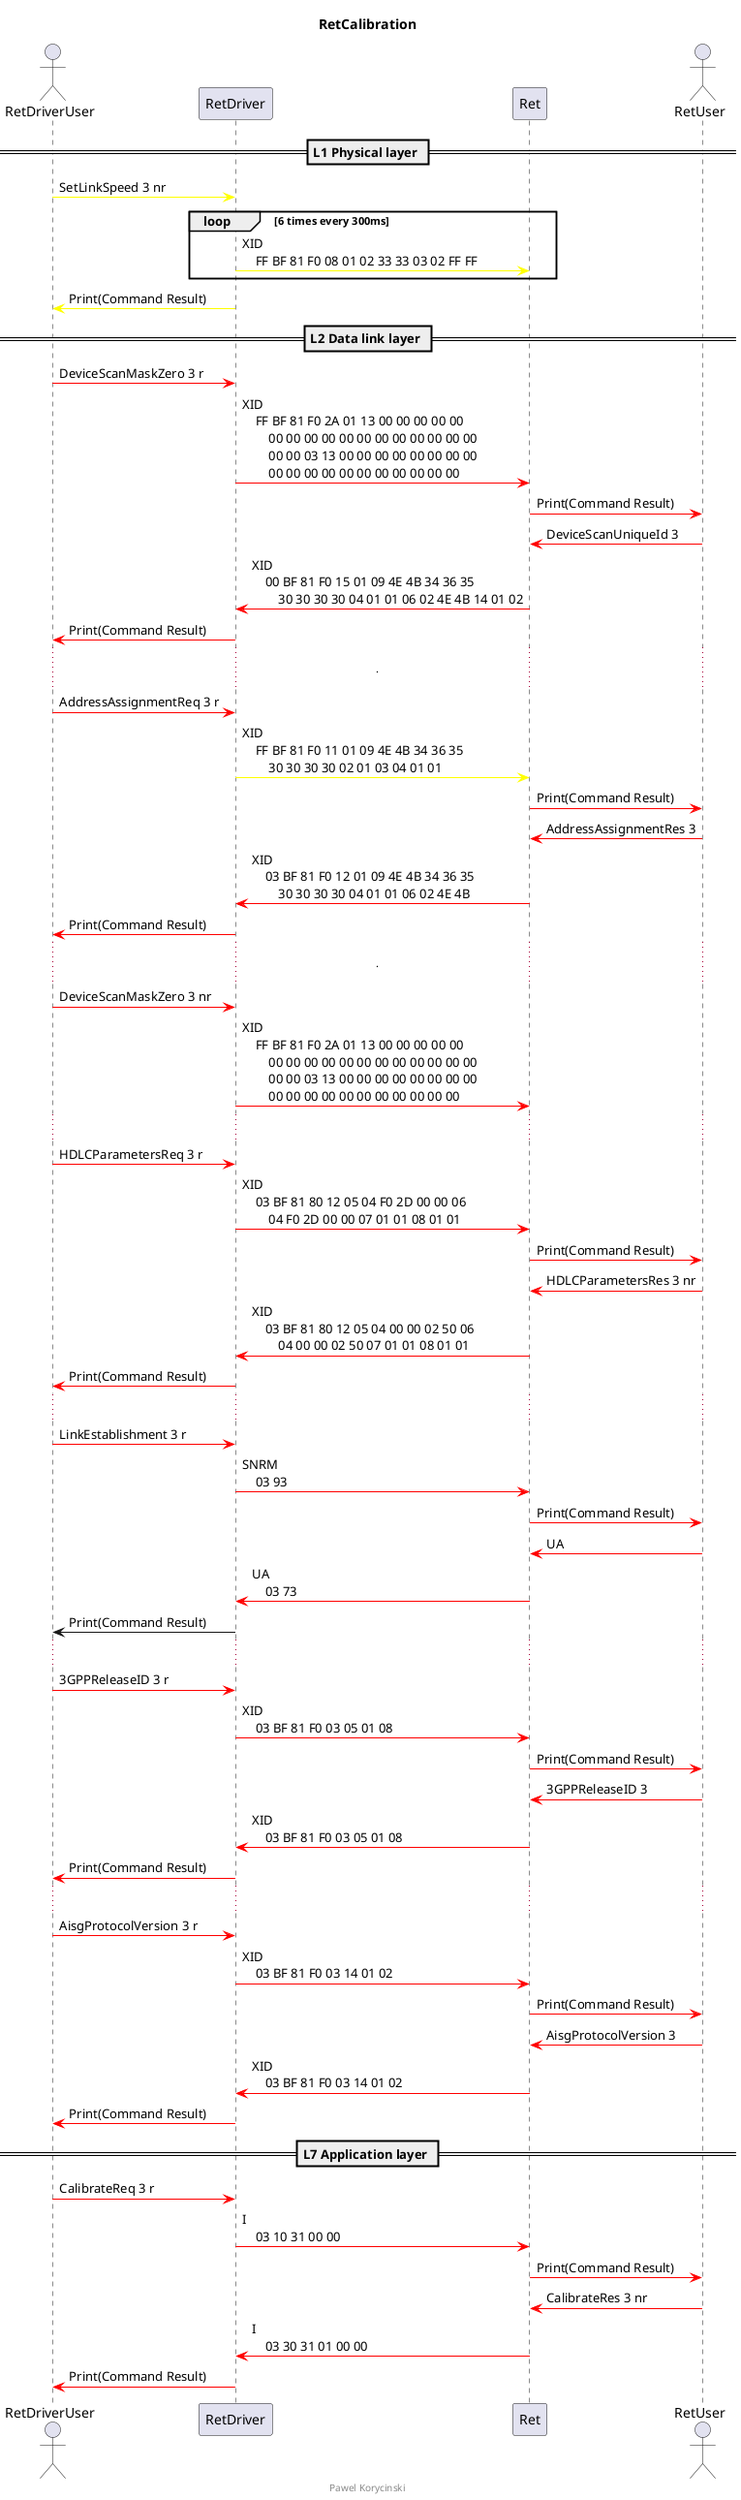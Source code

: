 @startuml

title RetCalibration

actor RetDriverUser
participant RetDriver
participant Ret
actor RetUser

== L1 Physical layer ==

RetDriverUser -[#yellow]> RetDriver : SetLinkSpeed 3 nr
loop 6 times every 300ms
    RetDriver -[#yellow]> Ret : XID\n\
    FF BF 81 F0 08 01 02 33 33 03 02 FF FF
end
RetDriver -[#yellow]> RetDriverUser : Print(Command Result)

== L2 Data link layer ==

RetDriverUser -[#red]> RetDriver : DeviceScanMaskZero 3 r
RetDriver -[#red]> Ret : XID\n\
    FF BF 81 F0 2A 01 13 00 00 00 00 00\n\
        00 00 00 00 00 00 00 00 00 00 00 00\n\
        00 00 03 13 00 00 00 00 00 00 00 00\n\
        00 00 00 00 00 00 00 00 00 00 00
Ret -[#red]> RetUser : Print(Command Result)

RetUser -[#red]> Ret : DeviceScanUniqueId 3
Ret -[#red]> RetDriver : XID\n\
    00 BF 81 F0 15 01 09 4E 4B 34 36 35\n\
        30 30 30 30 04 01 01 06 02 4E 4B 14 01 02
RetDriver -[#red]> RetDriverUser : Print(Command Result)

.......

RetDriverUser -[#red]> RetDriver : AddressAssignmentReq 3 r
RetDriver -[#yellow]> Ret : XID\n\
    FF BF 81 F0 11 01 09 4E 4B 34 36 35\n\
        30 30 30 30 02 01 03 04 01 01
Ret -[#red]> RetUser : Print(Command Result)

RetUser -[#red]> Ret : AddressAssignmentRes 3
Ret -[#red]> RetDriver : XID\n\
    03 BF 81 F0 12 01 09 4E 4B 34 36 35\n\
        30 30 30 30 04 01 01 06 02 4E 4B
RetDriver -[#red]> RetDriverUser : Print(Command Result)

.......

RetDriverUser -[#red]> RetDriver : DeviceScanMaskZero 3 nr
RetDriver -[#red]> Ret : XID\n\
    FF BF 81 F0 2A 01 13 00 00 00 00 00\n\
        00 00 00 00 00 00 00 00 00 00 00 00\n\
        00 00 03 13 00 00 00 00 00 00 00 00\n\
        00 00 00 00 00 00 00 00 00 00 00 

......

RetDriverUser -[#red]> RetDriver : HDLCParametersReq 3 r
RetDriver -[#red]> Ret : XID\n\
    03 BF 81 80 12 05 04 F0 2D 00 00 06\n\
        04 F0 2D 00 00 07 01 01 08 01 01 
Ret -[#red]> RetUser : Print(Command Result)

RetUser -[#red]> Ret : HDLCParametersRes 3 nr
Ret -[#red]> RetDriver : XID\n\
    03 BF 81 80 12 05 04 00 00 02 50 06\n\
        04 00 00 02 50 07 01 01 08 01 01
RetDriver -[#red]> RetDriverUser : Print(Command Result)

......

RetDriverUser -[#red]> RetDriver : LinkEstablishment 3 r
RetDriver -[#red]> Ret : SNRM\n\
    03 93 
Ret -[#red]> RetUser : Print(Command Result)

RetUser -[#red]> Ret : UA
Ret -[#red]> RetDriver : UA\n\
    03 73
RetDriver -> RetDriverUser : Print(Command Result)

......

RetDriverUser -[#red]> RetDriver : 3GPPReleaseID 3 r
RetDriver -[#red]> Ret : XID\n\
    03 BF 81 F0 03 05 01 08
Ret -[#red]> RetUser : Print(Command Result)

RetUser -[#red]> Ret : 3GPPReleaseID 3
Ret -[#red]> RetDriver : XID\n\
    03 BF 81 F0 03 05 01 08
RetDriver -[#red]> RetDriverUser : Print(Command Result)

......

RetDriverUser -[#red]> RetDriver : AisgProtocolVersion 3 r
RetDriver -[#red]> Ret : XID\n\
    03 BF 81 F0 03 14 01 02
Ret -[#red]> RetUser : Print(Command Result)

RetUser -[#red]> Ret : AisgProtocolVersion 3
Ret -[#red]> RetDriver : XID\n\
    03 BF 81 F0 03 14 01 02
RetDriver -[#red]> RetDriverUser : Print(Command Result)

== L7 Application layer ==

RetDriverUser -[#red]> RetDriver : CalibrateReq 3 r
RetDriver -[#red]> Ret : I\n\
    03 10 31 00 00 
Ret -[#red]> RetUser : Print(Command Result)

RetUser -[#red]> Ret : CalibrateRes 3 nr
Ret -[#red]> RetDriver : I\n\
    03 30 31 01 00 00 

RetDriver -[#red]> RetDriverUser : Print(Command Result)

footer Pawel Korycinski

@enduml
